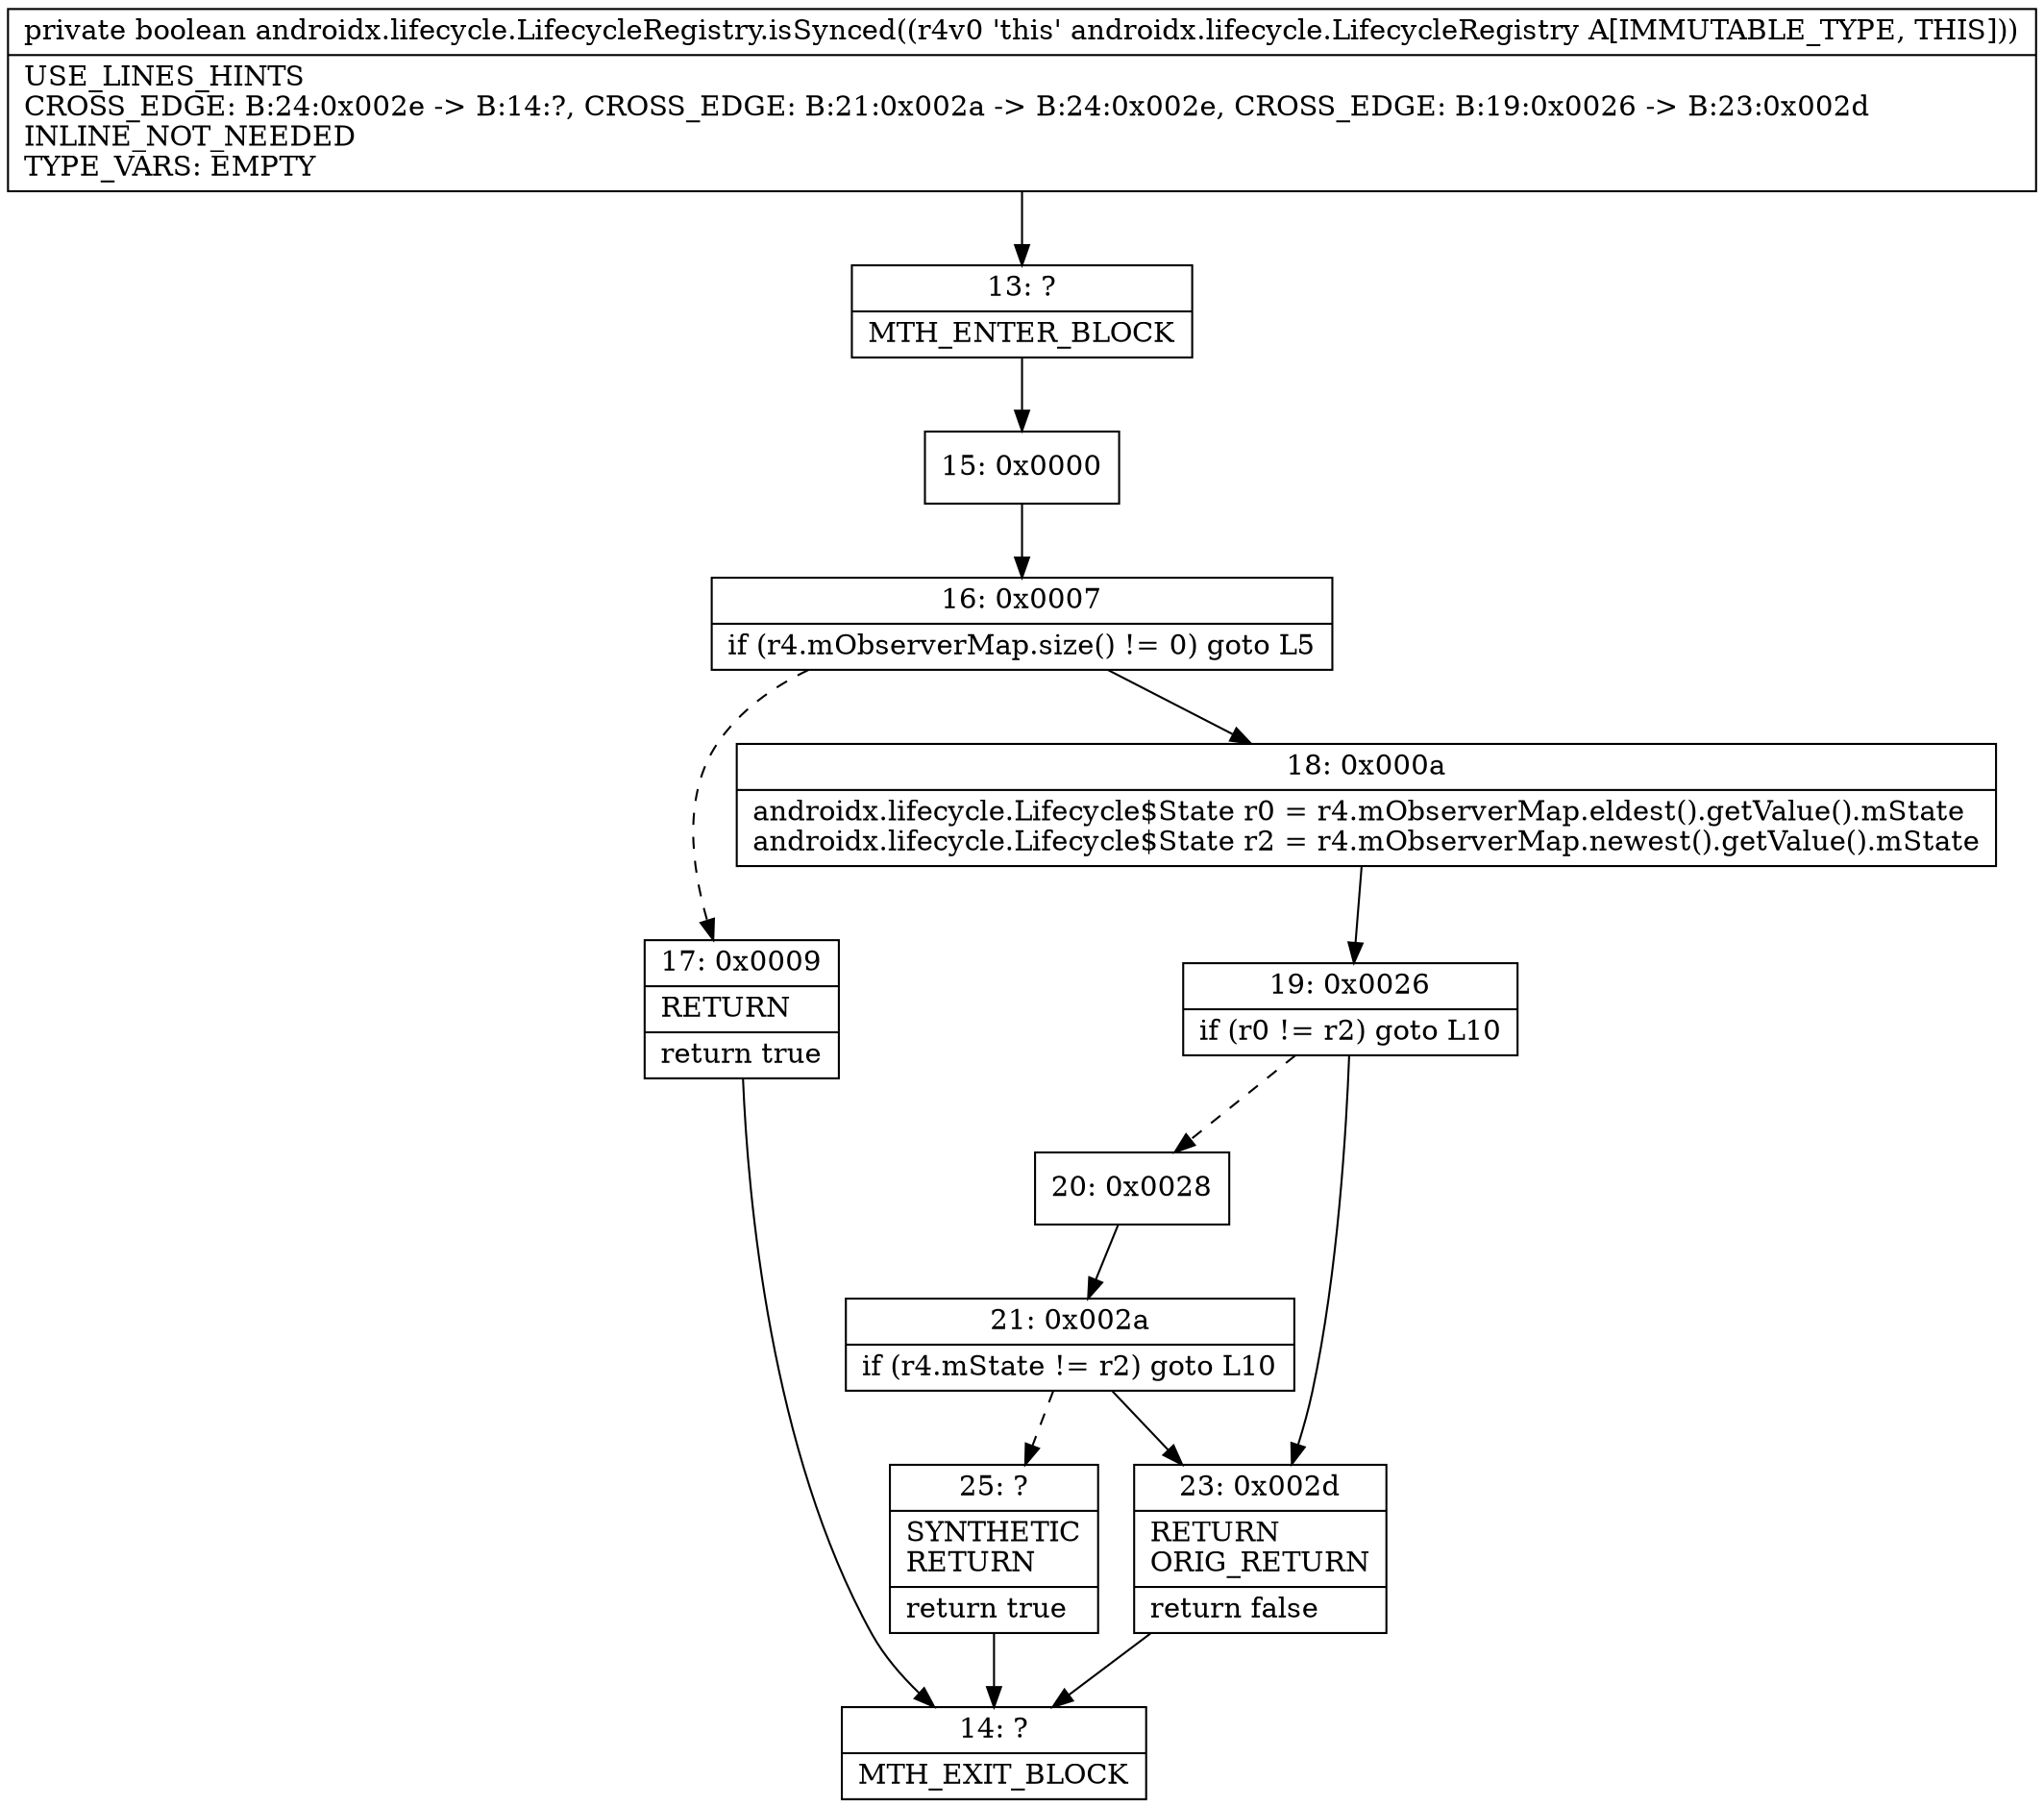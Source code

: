 digraph "CFG forandroidx.lifecycle.LifecycleRegistry.isSynced()Z" {
Node_13 [shape=record,label="{13\:\ ?|MTH_ENTER_BLOCK\l}"];
Node_15 [shape=record,label="{15\:\ 0x0000}"];
Node_16 [shape=record,label="{16\:\ 0x0007|if (r4.mObserverMap.size() != 0) goto L5\l}"];
Node_17 [shape=record,label="{17\:\ 0x0009|RETURN\l|return true\l}"];
Node_14 [shape=record,label="{14\:\ ?|MTH_EXIT_BLOCK\l}"];
Node_18 [shape=record,label="{18\:\ 0x000a|androidx.lifecycle.Lifecycle$State r0 = r4.mObserverMap.eldest().getValue().mState\landroidx.lifecycle.Lifecycle$State r2 = r4.mObserverMap.newest().getValue().mState\l}"];
Node_19 [shape=record,label="{19\:\ 0x0026|if (r0 != r2) goto L10\l}"];
Node_20 [shape=record,label="{20\:\ 0x0028}"];
Node_21 [shape=record,label="{21\:\ 0x002a|if (r4.mState != r2) goto L10\l}"];
Node_25 [shape=record,label="{25\:\ ?|SYNTHETIC\lRETURN\l|return true\l}"];
Node_23 [shape=record,label="{23\:\ 0x002d|RETURN\lORIG_RETURN\l|return false\l}"];
MethodNode[shape=record,label="{private boolean androidx.lifecycle.LifecycleRegistry.isSynced((r4v0 'this' androidx.lifecycle.LifecycleRegistry A[IMMUTABLE_TYPE, THIS]))  | USE_LINES_HINTS\lCROSS_EDGE: B:24:0x002e \-\> B:14:?, CROSS_EDGE: B:21:0x002a \-\> B:24:0x002e, CROSS_EDGE: B:19:0x0026 \-\> B:23:0x002d\lINLINE_NOT_NEEDED\lTYPE_VARS: EMPTY\l}"];
MethodNode -> Node_13;Node_13 -> Node_15;
Node_15 -> Node_16;
Node_16 -> Node_17[style=dashed];
Node_16 -> Node_18;
Node_17 -> Node_14;
Node_18 -> Node_19;
Node_19 -> Node_20[style=dashed];
Node_19 -> Node_23;
Node_20 -> Node_21;
Node_21 -> Node_23;
Node_21 -> Node_25[style=dashed];
Node_25 -> Node_14;
Node_23 -> Node_14;
}

